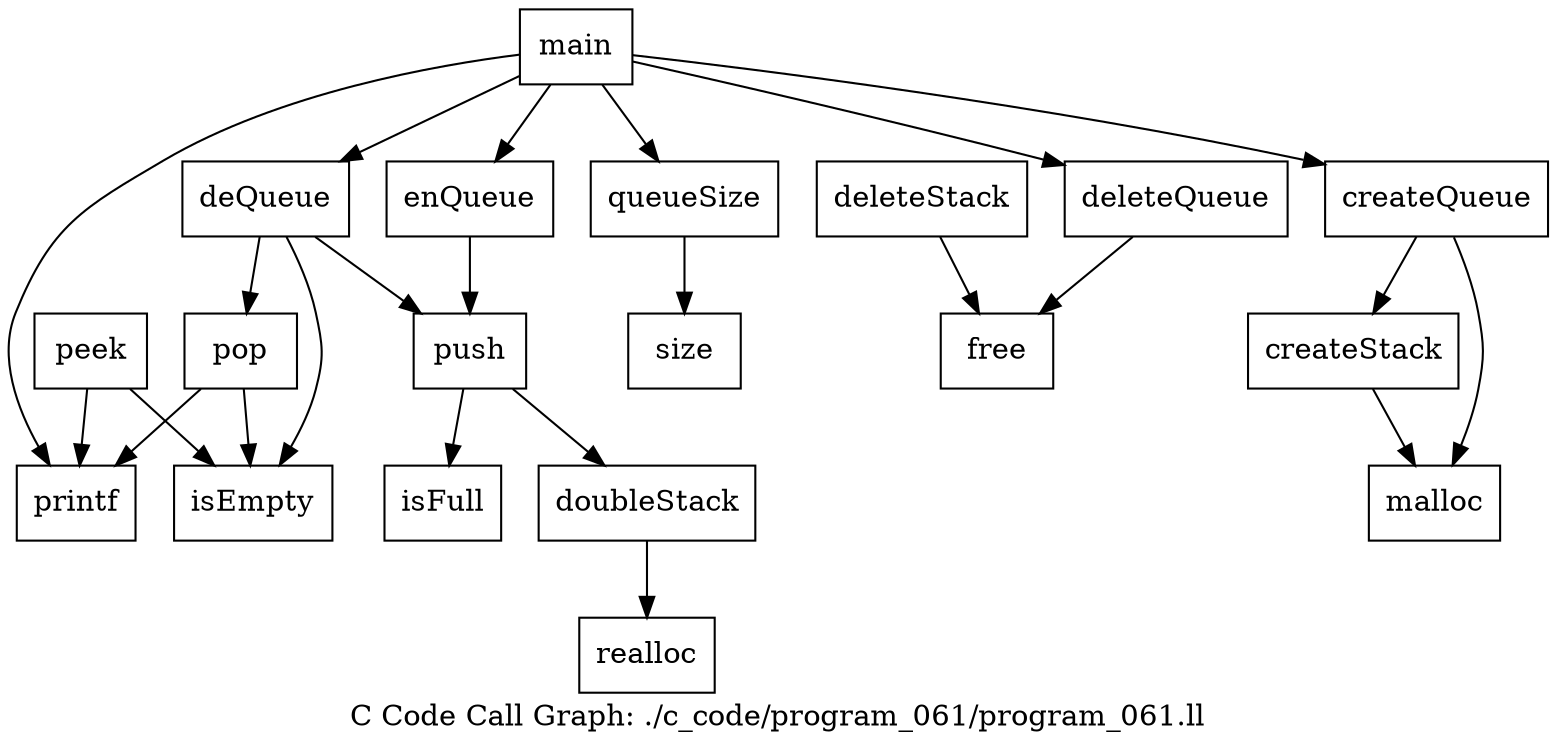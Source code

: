 digraph "C Code Call Graph: ./c_code/program_061/program_061.ll" {
	label="C Code Call Graph: ./c_code/program_061/program_061.ll";

	Node0x55ce6bd237c0 [shape=record,label="{createStack}"];
	Node0x55ce6bd237c0 -> Node0x55ce6bd23b40;
	Node0x55ce6bd23b40 [shape=record,label="{malloc}"];
	Node0x55ce6bd24030 [shape=record,label="{isEmpty}"];
	Node0x55ce6bd2e580 [shape=record,label="{size}"];
	Node0x55ce6bd2e600 [shape=record,label="{isFull}"];
	Node0x55ce6bd242b0 [shape=record,label="{doubleStack}"];
	Node0x55ce6bd242b0 -> Node0x55ce6bd24530;
	Node0x55ce6bd24530 [shape=record,label="{realloc}"];
	Node0x55ce6bd248c0 [shape=record,label="{push}"];
	Node0x55ce6bd248c0 -> Node0x55ce6bd2e600;
	Node0x55ce6bd248c0 -> Node0x55ce6bd242b0;
	Node0x55ce6bd1b910 [shape=record,label="{pop}"];
	Node0x55ce6bd1b910 -> Node0x55ce6bd24030;
	Node0x55ce6bd1b910 -> Node0x55ce6bd1d630;
	Node0x55ce6bd1d630 [shape=record,label="{printf}"];
	Node0x55ce6bd1da10 [shape=record,label="{peek}"];
	Node0x55ce6bd1da10 -> Node0x55ce6bd24030;
	Node0x55ce6bd1da10 -> Node0x55ce6bd1d630;
	Node0x55ce6bd1f580 [shape=record,label="{deleteStack}"];
	Node0x55ce6bd1f580 -> Node0x55ce6bd19470;
	Node0x55ce6bd19470 [shape=record,label="{free}"];
	Node0x55ce6bd25500 [shape=record,label="{queueSize}"];
	Node0x55ce6bd25500 -> Node0x55ce6bd2e580;
	Node0x55ce6bd191b0 [shape=record,label="{createQueue}"];
	Node0x55ce6bd191b0 -> Node0x55ce6bd237c0;
	Node0x55ce6bd191b0 -> Node0x55ce6bd23b40;
	Node0x55ce6bd2e6e0 [shape=record,label="{enQueue}"];
	Node0x55ce6bd2e6e0 -> Node0x55ce6bd248c0;
	Node0x55ce6bd339c0 [shape=record,label="{deQueue}"];
	Node0x55ce6bd339c0 -> Node0x55ce6bd24030;
	Node0x55ce6bd339c0 -> Node0x55ce6bd1b910;
	Node0x55ce6bd339c0 -> Node0x55ce6bd248c0;
	Node0x55ce6bd34000 [shape=record,label="{deleteQueue}"];
	Node0x55ce6bd34000 -> Node0x55ce6bd19470;
	Node0x55ce6bd34080 [shape=record,label="{main}"];
	Node0x55ce6bd34080 -> Node0x55ce6bd191b0;
	Node0x55ce6bd34080 -> Node0x55ce6bd2e6e0;
	Node0x55ce6bd34080 -> Node0x55ce6bd34000;
	Node0x55ce6bd34080 -> Node0x55ce6bd1d630;
	Node0x55ce6bd34080 -> Node0x55ce6bd339c0;
	Node0x55ce6bd34080 -> Node0x55ce6bd25500;
}
